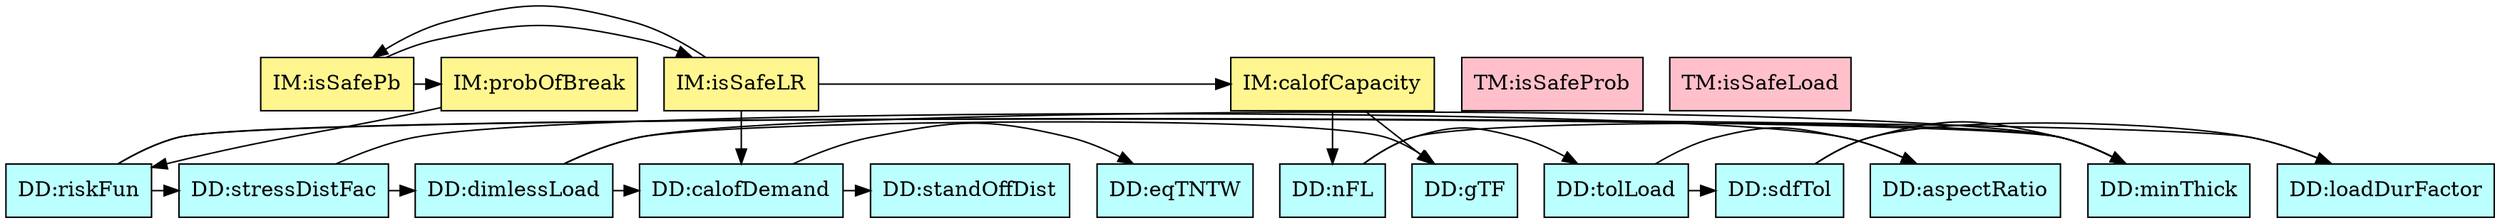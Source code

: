 digraph refvsref {
	riskFun -> minThick;
	riskFun -> loadDurFactor;
	riskFun -> stressDistFac;
	stressDistFac -> dimlessLoad;
	stressDistFac -> aR;
	nFL -> minThick;
	nFL -> tolLoad;
	dimlessLoad -> minThick;
	dimlessLoad -> glassTypeFac;
	dimlessLoad -> demandq;
	tolLoad -> sdfTol;
	tolLoad -> aR;
	sdfTol -> minThick;
	sdfTol -> loadDurFactor;
	demandq -> stdOffDist;
	demandq -> eqTNTChar;
	probBr -> riskFun;
	lResistance -> nFL;
	lResistance -> glassTypeFac;
	isSafePb -> probBr;
	isSafePb -> isSafeLR;
	isSafeLR -> demandq;
	isSafeLR -> lResistance;
	isSafeLR -> isSafePb;


	riskFun	[shape=box, color=black, style=filled, fillcolor=paleturquoise1, label="DD:riskFun"];
	minThick	[shape=box, color=black, style=filled, fillcolor=paleturquoise1, label="DD:minThick"];
	loadDurFactor	[shape=box, color=black, style=filled, fillcolor=paleturquoise1, label="DD:loadDurFactor"];
	stressDistFac	[shape=box, color=black, style=filled, fillcolor=paleturquoise1, label="DD:stressDistFac"];
	nFL	[shape=box, color=black, style=filled, fillcolor=paleturquoise1, label="DD:nFL"];
	glassTypeFac	[shape=box, color=black, style=filled, fillcolor=paleturquoise1, label="DD:gTF"];
	dimlessLoad	[shape=box, color=black, style=filled, fillcolor=paleturquoise1, label="DD:dimlessLoad"];
	tolLoad	[shape=box, color=black, style=filled, fillcolor=paleturquoise1, label="DD:tolLoad"];
	sdfTol	[shape=box, color=black, style=filled, fillcolor=paleturquoise1, label="DD:sdfTol"];
	stdOffDist	[shape=box, color=black, style=filled, fillcolor=paleturquoise1, label="DD:standOffDist"];
	aR	[shape=box, color=black, style=filled, fillcolor=paleturquoise1, label="DD:aspectRatio"];
	eqTNTChar	[shape=box, color=black, style=filled, fillcolor=paleturquoise1, label="DD:eqTNTW"];
	demandq	[shape=box, color=black, style=filled, fillcolor=paleturquoise1, label="DD:calofDemand"];

	subgraph DD {
	rank="same"
	{riskFun, minThick, loadDurFactor, stressDistFac, nFL, glassTypeFac, dimlessLoad, tolLoad, sdfTol, stdOffDist, aR, eqTNTChar, demandq}
	}

	isSafeProb	[shape=box, color=black, style=filled, fillcolor=pink, label="TM:isSafeProb"];
	isSafeLoad	[shape=box, color=black, style=filled, fillcolor=pink, label="TM:isSafeLoad"];

	subgraph TM {
	rank="same"
	{isSafeProb, isSafeLoad}
	}

	probBr	[shape=box, color=black, style=filled, fillcolor=khaki1, label="IM:probOfBreak"];
	lResistance	[shape=box, color=black, style=filled, fillcolor=khaki1, label="IM:calofCapacity"];
	isSafePb	[shape=box, color=black, style=filled, fillcolor=khaki1, label="IM:isSafePb"];
	isSafeLR	[shape=box, color=black, style=filled, fillcolor=khaki1, label="IM:isSafeLR"];

	subgraph IM {
	rank="same"
	{probBr, lResistance, isSafePb, isSafeLR}
	}

}
